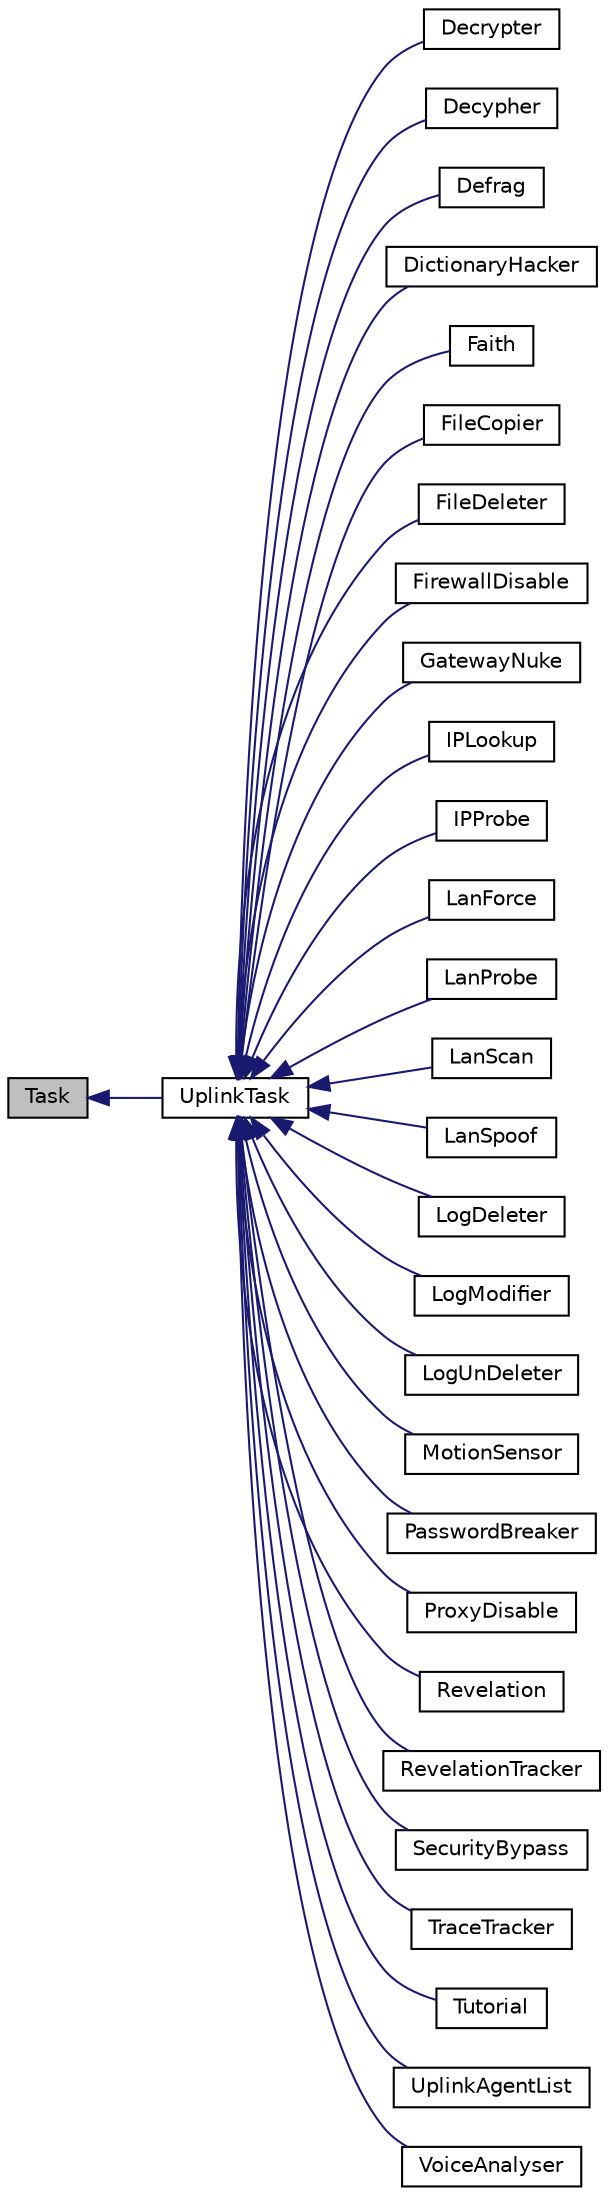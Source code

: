 digraph "Task"
{
 // LATEX_PDF_SIZE
  edge [fontname="Helvetica",fontsize="10",labelfontname="Helvetica",labelfontsize="10"];
  node [fontname="Helvetica",fontsize="10",shape=record];
  rankdir="LR";
  Node1 [label="Task",height=0.2,width=0.4,color="black", fillcolor="grey75", style="filled", fontcolor="black",tooltip="Base Task Class."];
  Node1 -> Node2 [dir="back",color="midnightblue",fontsize="10",style="solid",fontname="Helvetica"];
  Node2 [label="UplinkTask",height=0.2,width=0.4,color="black", fillcolor="white", style="filled",URL="$classUplinkTask.html",tooltip=" "];
  Node2 -> Node3 [dir="back",color="midnightblue",fontsize="10",style="solid",fontname="Helvetica"];
  Node3 [label="Decrypter",height=0.2,width=0.4,color="black", fillcolor="white", style="filled",URL="$classDecrypter.html",tooltip=" "];
  Node2 -> Node4 [dir="back",color="midnightblue",fontsize="10",style="solid",fontname="Helvetica"];
  Node4 [label="Decypher",height=0.2,width=0.4,color="black", fillcolor="white", style="filled",URL="$classDecypher.html",tooltip=" "];
  Node2 -> Node5 [dir="back",color="midnightblue",fontsize="10",style="solid",fontname="Helvetica"];
  Node5 [label="Defrag",height=0.2,width=0.4,color="black", fillcolor="white", style="filled",URL="$classDefrag.html",tooltip=" "];
  Node2 -> Node6 [dir="back",color="midnightblue",fontsize="10",style="solid",fontname="Helvetica"];
  Node6 [label="DictionaryHacker",height=0.2,width=0.4,color="black", fillcolor="white", style="filled",URL="$classDictionaryHacker.html",tooltip=" "];
  Node2 -> Node7 [dir="back",color="midnightblue",fontsize="10",style="solid",fontname="Helvetica"];
  Node7 [label="Faith",height=0.2,width=0.4,color="black", fillcolor="white", style="filled",URL="$classFaith.html",tooltip=" "];
  Node2 -> Node8 [dir="back",color="midnightblue",fontsize="10",style="solid",fontname="Helvetica"];
  Node8 [label="FileCopier",height=0.2,width=0.4,color="black", fillcolor="white", style="filled",URL="$classFileCopier.html",tooltip=" "];
  Node2 -> Node9 [dir="back",color="midnightblue",fontsize="10",style="solid",fontname="Helvetica"];
  Node9 [label="FileDeleter",height=0.2,width=0.4,color="black", fillcolor="white", style="filled",URL="$classFileDeleter.html",tooltip=" "];
  Node2 -> Node10 [dir="back",color="midnightblue",fontsize="10",style="solid",fontname="Helvetica"];
  Node10 [label="FirewallDisable",height=0.2,width=0.4,color="black", fillcolor="white", style="filled",URL="$classFirewallDisable.html",tooltip=" "];
  Node2 -> Node11 [dir="back",color="midnightblue",fontsize="10",style="solid",fontname="Helvetica"];
  Node11 [label="GatewayNuke",height=0.2,width=0.4,color="black", fillcolor="white", style="filled",URL="$classGatewayNuke.html",tooltip="Gateway nuke software driver."];
  Node2 -> Node12 [dir="back",color="midnightblue",fontsize="10",style="solid",fontname="Helvetica"];
  Node12 [label="IPLookup",height=0.2,width=0.4,color="black", fillcolor="white", style="filled",URL="$classIPLookup.html",tooltip=" "];
  Node2 -> Node13 [dir="back",color="midnightblue",fontsize="10",style="solid",fontname="Helvetica"];
  Node13 [label="IPProbe",height=0.2,width=0.4,color="black", fillcolor="white", style="filled",URL="$classIPProbe.html",tooltip=" "];
  Node2 -> Node14 [dir="back",color="midnightblue",fontsize="10",style="solid",fontname="Helvetica"];
  Node14 [label="LanForce",height=0.2,width=0.4,color="black", fillcolor="white", style="filled",URL="$classLanForce.html",tooltip=" "];
  Node2 -> Node15 [dir="back",color="midnightblue",fontsize="10",style="solid",fontname="Helvetica"];
  Node15 [label="LanProbe",height=0.2,width=0.4,color="black", fillcolor="white", style="filled",URL="$classLanProbe.html",tooltip=" "];
  Node2 -> Node16 [dir="back",color="midnightblue",fontsize="10",style="solid",fontname="Helvetica"];
  Node16 [label="LanScan",height=0.2,width=0.4,color="black", fillcolor="white", style="filled",URL="$classLanScan.html",tooltip=" "];
  Node2 -> Node17 [dir="back",color="midnightblue",fontsize="10",style="solid",fontname="Helvetica"];
  Node17 [label="LanSpoof",height=0.2,width=0.4,color="black", fillcolor="white", style="filled",URL="$classLanSpoof.html",tooltip=" "];
  Node2 -> Node18 [dir="back",color="midnightblue",fontsize="10",style="solid",fontname="Helvetica"];
  Node18 [label="LogDeleter",height=0.2,width=0.4,color="black", fillcolor="white", style="filled",URL="$classLogDeleter.html",tooltip=" "];
  Node2 -> Node19 [dir="back",color="midnightblue",fontsize="10",style="solid",fontname="Helvetica"];
  Node19 [label="LogModifier",height=0.2,width=0.4,color="black", fillcolor="white", style="filled",URL="$classLogModifier.html",tooltip=" "];
  Node2 -> Node20 [dir="back",color="midnightblue",fontsize="10",style="solid",fontname="Helvetica"];
  Node20 [label="LogUnDeleter",height=0.2,width=0.4,color="black", fillcolor="white", style="filled",URL="$classLogUnDeleter.html",tooltip=" "];
  Node2 -> Node21 [dir="back",color="midnightblue",fontsize="10",style="solid",fontname="Helvetica"];
  Node21 [label="MotionSensor",height=0.2,width=0.4,color="black", fillcolor="white", style="filled",URL="$classMotionSensor.html",tooltip=" "];
  Node2 -> Node22 [dir="back",color="midnightblue",fontsize="10",style="solid",fontname="Helvetica"];
  Node22 [label="PasswordBreaker",height=0.2,width=0.4,color="black", fillcolor="white", style="filled",URL="$classPasswordBreaker.html",tooltip=" "];
  Node2 -> Node23 [dir="back",color="midnightblue",fontsize="10",style="solid",fontname="Helvetica"];
  Node23 [label="ProxyDisable",height=0.2,width=0.4,color="black", fillcolor="white", style="filled",URL="$classProxyDisable.html",tooltip=" "];
  Node2 -> Node24 [dir="back",color="midnightblue",fontsize="10",style="solid",fontname="Helvetica"];
  Node24 [label="Revelation",height=0.2,width=0.4,color="black", fillcolor="white", style="filled",URL="$classRevelation.html",tooltip=" "];
  Node2 -> Node25 [dir="back",color="midnightblue",fontsize="10",style="solid",fontname="Helvetica"];
  Node25 [label="RevelationTracker",height=0.2,width=0.4,color="black", fillcolor="white", style="filled",URL="$classRevelationTracker.html",tooltip=" "];
  Node2 -> Node26 [dir="back",color="midnightblue",fontsize="10",style="solid",fontname="Helvetica"];
  Node26 [label="SecurityBypass",height=0.2,width=0.4,color="black", fillcolor="white", style="filled",URL="$classSecurityBypass.html",tooltip="Security Bypass Class."];
  Node2 -> Node27 [dir="back",color="midnightblue",fontsize="10",style="solid",fontname="Helvetica"];
  Node27 [label="TraceTracker",height=0.2,width=0.4,color="black", fillcolor="white", style="filled",URL="$classTraceTracker.html",tooltip=" "];
  Node2 -> Node28 [dir="back",color="midnightblue",fontsize="10",style="solid",fontname="Helvetica"];
  Node28 [label="Tutorial",height=0.2,width=0.4,color="black", fillcolor="white", style="filled",URL="$classTutorial.html",tooltip=" "];
  Node2 -> Node29 [dir="back",color="midnightblue",fontsize="10",style="solid",fontname="Helvetica"];
  Node29 [label="UplinkAgentList",height=0.2,width=0.4,color="black", fillcolor="white", style="filled",URL="$classUplinkAgentList.html",tooltip=" "];
  Node2 -> Node30 [dir="back",color="midnightblue",fontsize="10",style="solid",fontname="Helvetica"];
  Node30 [label="VoiceAnalyser",height=0.2,width=0.4,color="black", fillcolor="white", style="filled",URL="$classVoiceAnalyser.html",tooltip=" "];
}
